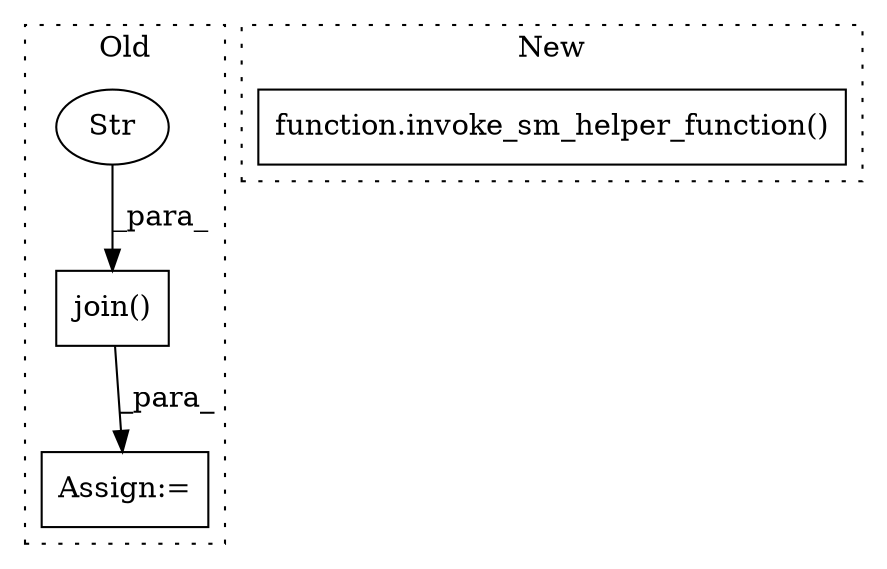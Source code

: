 digraph G {
subgraph cluster0 {
1 [label="join()" a="75" s="1258,1296" l="13,1" shape="box"];
3 [label="Str" a="66" s="1279" l="17" shape="ellipse"];
4 [label="Assign:=" a="68" s="1255" l="3" shape="box"];
label = "Old";
style="dotted";
}
subgraph cluster1 {
2 [label="function.invoke_sm_helper_function()" a="75" s="1234,1380" l="26,1" shape="box"];
label = "New";
style="dotted";
}
1 -> 4 [label="_para_"];
3 -> 1 [label="_para_"];
}